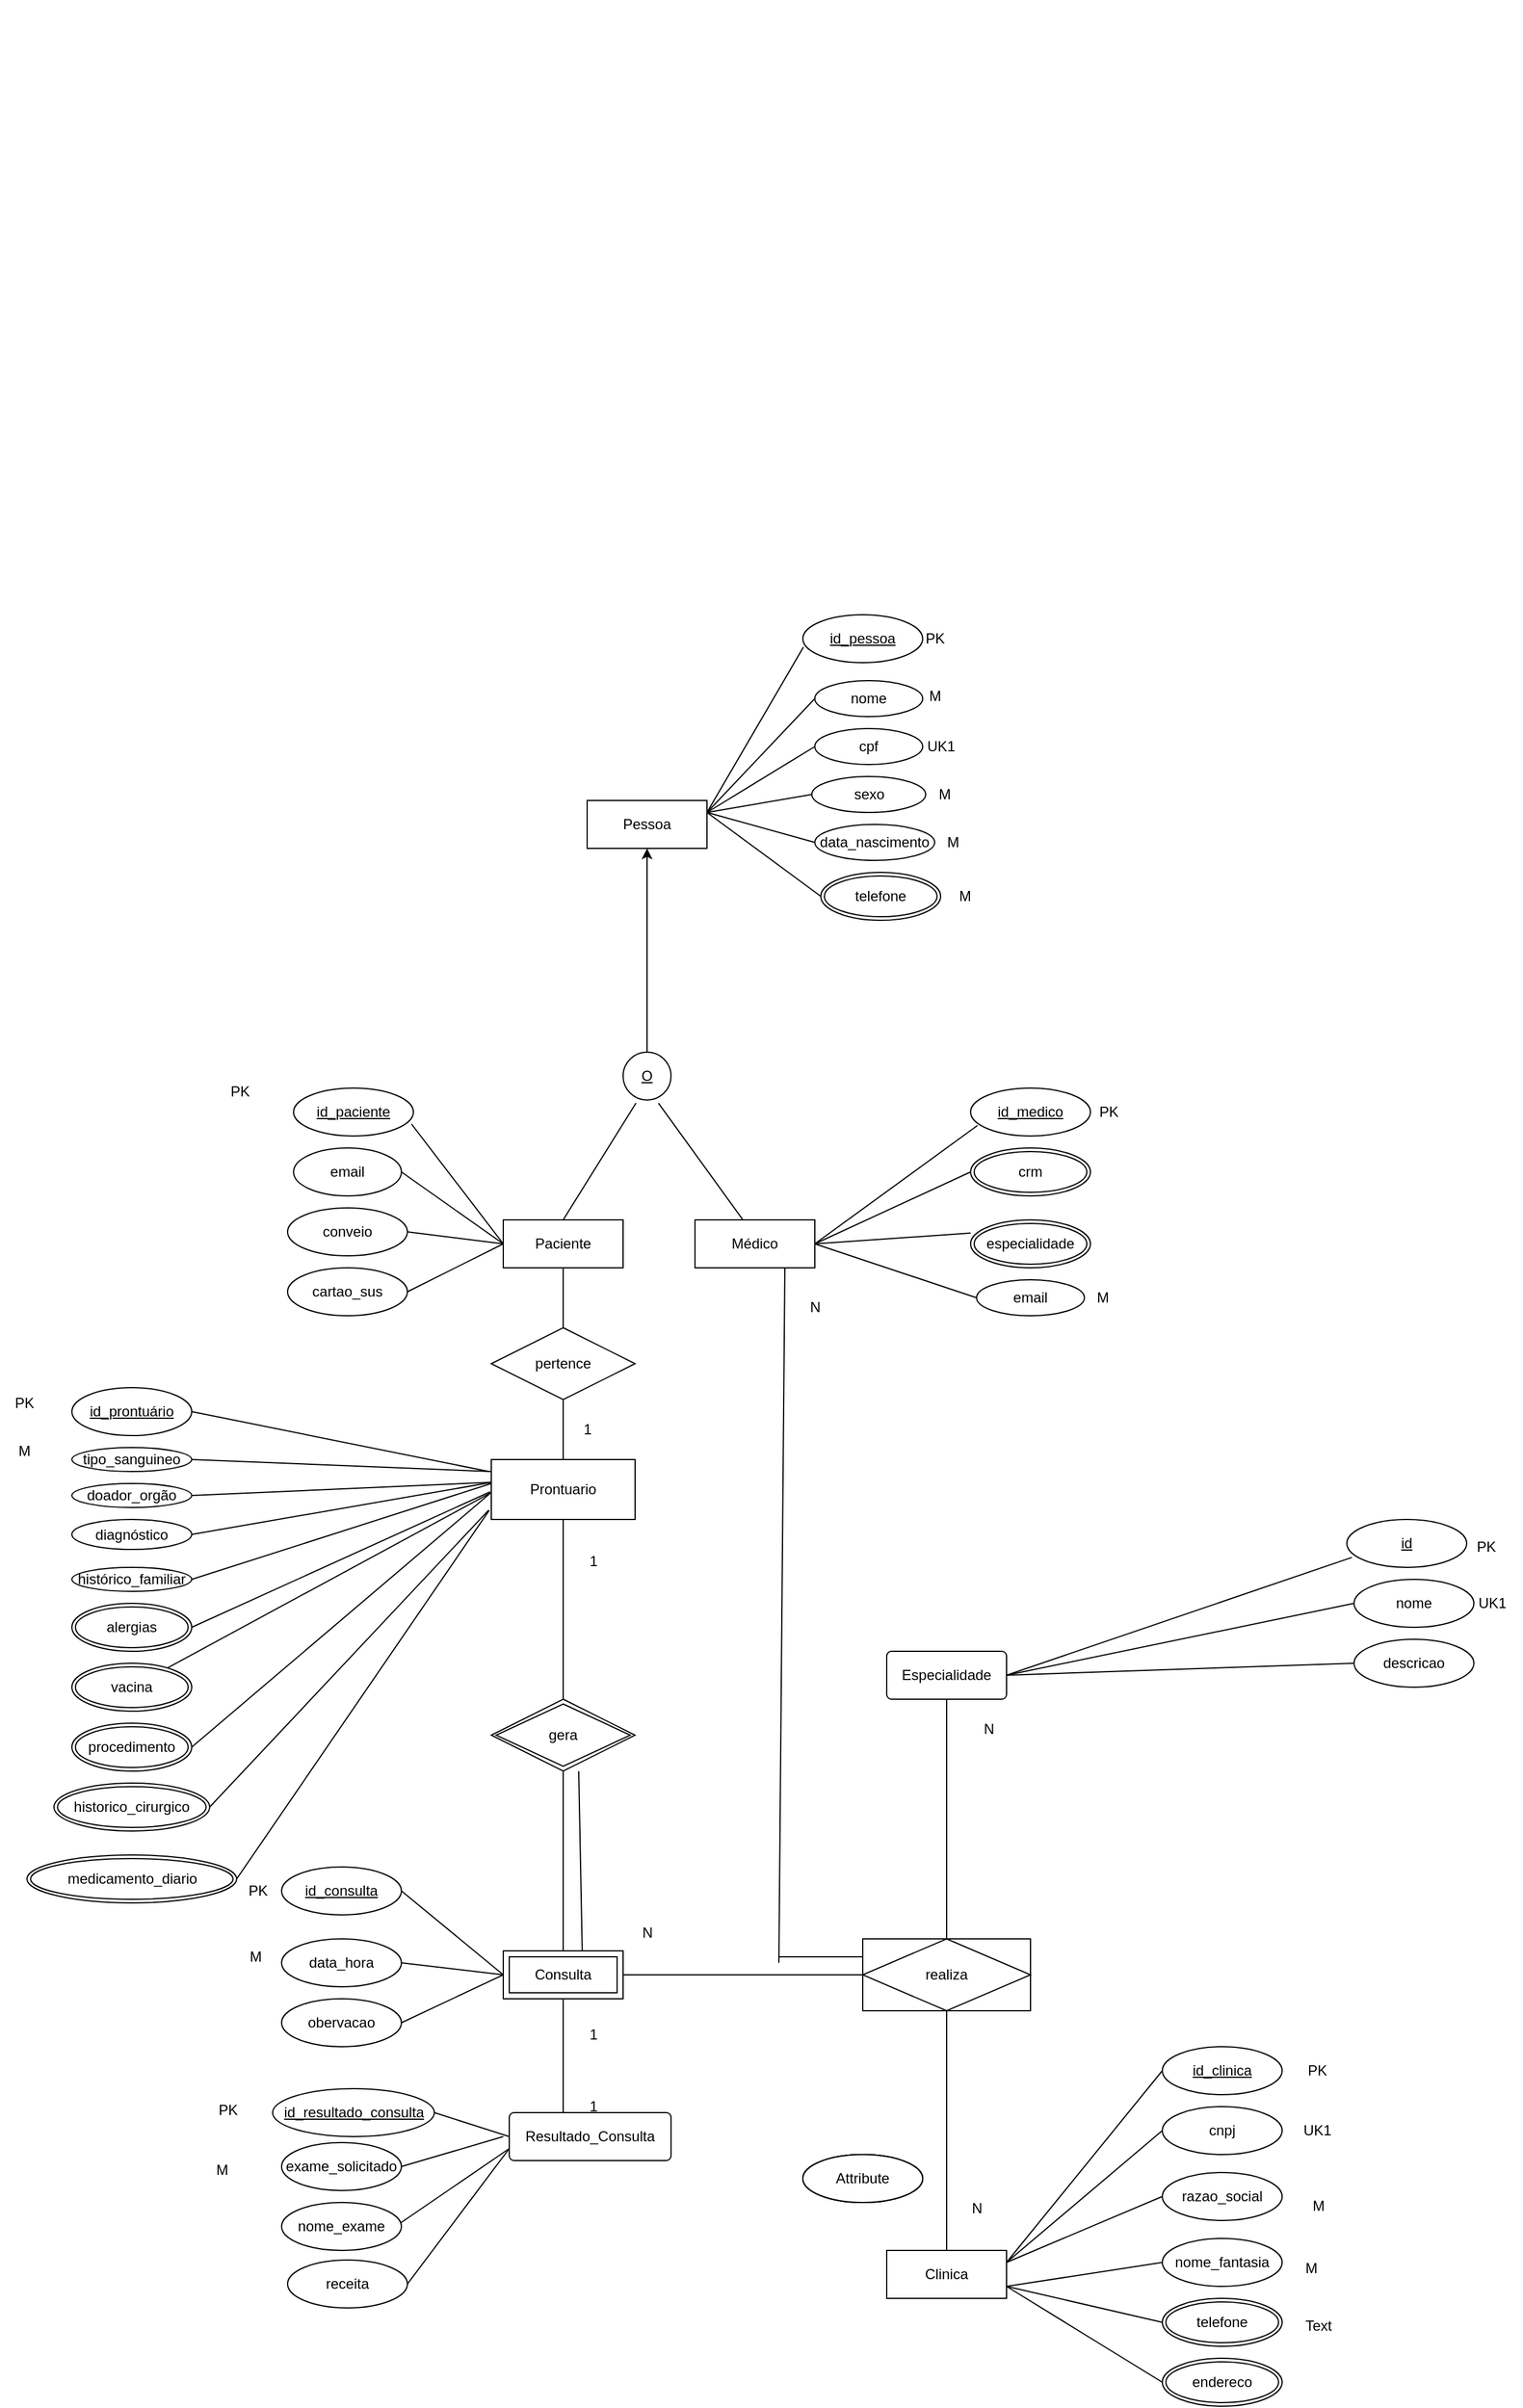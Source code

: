 <mxfile version="26.2.1">
  <diagram name="Página-1" id="n7VDLbG2WB7xVwvfc6mn">
    <mxGraphModel dx="3053" dy="878" grid="1" gridSize="10" guides="1" tooltips="1" connect="1" arrows="1" fold="1" page="1" pageScale="1" pageWidth="827" pageHeight="1169" math="0" shadow="0">
      <root>
        <mxCell id="0" />
        <mxCell id="1" parent="0" />
        <mxCell id="Yr20GFOCdsNVylRbI4d0-20" value="" style="edgeStyle=orthogonalEdgeStyle;rounded=0;orthogonalLoop=1;jettySize=auto;html=1;entryX=0.5;entryY=1;entryDx=0;entryDy=0;exitX=0.5;exitY=0;exitDx=0;exitDy=0;" parent="1" source="weGP92YuISY8um6S8QCj-2" target="Yr20GFOCdsNVylRbI4d0-18" edge="1">
          <mxGeometry relative="1" as="geometry">
            <mxPoint x="-270" y="920" as="sourcePoint" />
            <mxPoint x="-270" y="930" as="targetPoint" />
          </mxGeometry>
        </mxCell>
        <mxCell id="Yr20GFOCdsNVylRbI4d0-18" value="Pessoa" style="whiteSpace=wrap;html=1;align=center;" parent="1" vertex="1">
          <mxGeometry x="-320" y="720" width="100" height="40" as="geometry" />
        </mxCell>
        <mxCell id="Jet1GX3lbu-gaLMJC6MU-52" style="edgeStyle=orthogonalEdgeStyle;rounded=0;orthogonalLoop=1;jettySize=auto;html=1;exitX=0.5;exitY=1;exitDx=0;exitDy=0;" parent="1" edge="1">
          <mxGeometry relative="1" as="geometry">
            <mxPoint x="-120" y="60" as="sourcePoint" />
            <mxPoint x="-120" y="60" as="targetPoint" />
          </mxGeometry>
        </mxCell>
        <mxCell id="Jet1GX3lbu-gaLMJC6MU-66" value="&lt;div&gt;diagnóstico&lt;/div&gt;" style="ellipse;whiteSpace=wrap;html=1;align=center;" parent="1" vertex="1">
          <mxGeometry x="-750" y="1320" width="100" height="25" as="geometry" />
        </mxCell>
        <mxCell id="Jet1GX3lbu-gaLMJC6MU-68" value="&lt;div&gt;histórico_familiar&lt;/div&gt;" style="ellipse;whiteSpace=wrap;html=1;align=center;" parent="1" vertex="1">
          <mxGeometry x="-750" y="1360" width="100" height="20" as="geometry" />
        </mxCell>
        <mxCell id="Jet1GX3lbu-gaLMJC6MU-73" value="nome" style="ellipse;whiteSpace=wrap;html=1;align=center;" parent="1" vertex="1">
          <mxGeometry x="-130" y="620" width="90" height="30" as="geometry" />
        </mxCell>
        <mxCell id="Jet1GX3lbu-gaLMJC6MU-74" value="cpf" style="ellipse;whiteSpace=wrap;html=1;align=center;" parent="1" vertex="1">
          <mxGeometry x="-130" y="660" width="90" height="30" as="geometry" />
        </mxCell>
        <mxCell id="Jet1GX3lbu-gaLMJC6MU-77" value="&lt;div&gt;tipo_sanguineo&lt;/div&gt;" style="ellipse;whiteSpace=wrap;html=1;align=center;" parent="1" vertex="1">
          <mxGeometry x="-750" y="1260" width="100" height="20" as="geometry" />
        </mxCell>
        <mxCell id="Jet1GX3lbu-gaLMJC6MU-78" value="&lt;div&gt;doador_orgão&lt;/div&gt;" style="ellipse;whiteSpace=wrap;html=1;align=center;" parent="1" vertex="1">
          <mxGeometry x="-750" y="1290" width="100" height="20" as="geometry" />
        </mxCell>
        <mxCell id="weGP92YuISY8um6S8QCj-2" value="O" style="ellipse;whiteSpace=wrap;html=1;align=center;fontStyle=4;" vertex="1" parent="1">
          <mxGeometry x="-290" y="930" width="40" height="40" as="geometry" />
        </mxCell>
        <mxCell id="weGP92YuISY8um6S8QCj-3" value="data_nascimento" style="ellipse;whiteSpace=wrap;html=1;align=center;" vertex="1" parent="1">
          <mxGeometry x="-130" y="740" width="100" height="30" as="geometry" />
        </mxCell>
        <mxCell id="weGP92YuISY8um6S8QCj-5" value="sexo" style="ellipse;whiteSpace=wrap;html=1;align=center;" vertex="1" parent="1">
          <mxGeometry x="-132.5" y="700" width="95" height="30" as="geometry" />
        </mxCell>
        <mxCell id="weGP92YuISY8um6S8QCj-6" value="" style="endArrow=none;html=1;rounded=0;entryX=0.005;entryY=0.674;entryDx=0;entryDy=0;exitX=1;exitY=0.25;exitDx=0;exitDy=0;entryPerimeter=0;" edge="1" parent="1" source="Yr20GFOCdsNVylRbI4d0-18" target="weGP92YuISY8um6S8QCj-16">
          <mxGeometry relative="1" as="geometry">
            <mxPoint x="-240" y="690" as="sourcePoint" />
            <mxPoint x="-150" y="685" as="targetPoint" />
          </mxGeometry>
        </mxCell>
        <mxCell id="weGP92YuISY8um6S8QCj-7" value="" style="endArrow=none;html=1;rounded=0;exitX=1;exitY=0.25;exitDx=0;exitDy=0;entryX=0;entryY=0.5;entryDx=0;entryDy=0;" edge="1" parent="1" source="Yr20GFOCdsNVylRbI4d0-18" target="Jet1GX3lbu-gaLMJC6MU-73">
          <mxGeometry relative="1" as="geometry">
            <mxPoint x="50" y="780" as="sourcePoint" />
            <mxPoint x="210" y="780" as="targetPoint" />
          </mxGeometry>
        </mxCell>
        <mxCell id="weGP92YuISY8um6S8QCj-8" value="" style="endArrow=none;html=1;rounded=0;entryX=0;entryY=0.5;entryDx=0;entryDy=0;" edge="1" parent="1" target="Jet1GX3lbu-gaLMJC6MU-74">
          <mxGeometry relative="1" as="geometry">
            <mxPoint x="-220" y="730" as="sourcePoint" />
            <mxPoint x="210" y="780" as="targetPoint" />
          </mxGeometry>
        </mxCell>
        <mxCell id="weGP92YuISY8um6S8QCj-9" value="" style="endArrow=none;html=1;rounded=0;entryX=0;entryY=0.5;entryDx=0;entryDy=0;" edge="1" parent="1" target="weGP92YuISY8um6S8QCj-5">
          <mxGeometry relative="1" as="geometry">
            <mxPoint x="-220" y="730" as="sourcePoint" />
            <mxPoint x="-140" y="790" as="targetPoint" />
          </mxGeometry>
        </mxCell>
        <mxCell id="weGP92YuISY8um6S8QCj-10" value="" style="endArrow=none;html=1;rounded=0;exitX=1;exitY=0.25;exitDx=0;exitDy=0;entryX=0;entryY=0.5;entryDx=0;entryDy=0;" edge="1" parent="1" source="Yr20GFOCdsNVylRbI4d0-18" target="weGP92YuISY8um6S8QCj-3">
          <mxGeometry relative="1" as="geometry">
            <mxPoint x="50" y="780" as="sourcePoint" />
            <mxPoint x="210" y="780" as="targetPoint" />
          </mxGeometry>
        </mxCell>
        <mxCell id="weGP92YuISY8um6S8QCj-12" value="" style="endArrow=none;html=1;rounded=0;entryX=0.269;entryY=1.063;entryDx=0;entryDy=0;entryPerimeter=0;" edge="1" parent="1" target="weGP92YuISY8um6S8QCj-2">
          <mxGeometry relative="1" as="geometry">
            <mxPoint x="-340" y="1070" as="sourcePoint" />
            <mxPoint x="310" y="900" as="targetPoint" />
          </mxGeometry>
        </mxCell>
        <mxCell id="weGP92YuISY8um6S8QCj-13" value="" style="endArrow=none;html=1;rounded=0;exitX=0.737;exitY=1.063;exitDx=0;exitDy=0;exitPerimeter=0;" edge="1" parent="1" source="weGP92YuISY8um6S8QCj-2">
          <mxGeometry relative="1" as="geometry">
            <mxPoint x="150" y="1010" as="sourcePoint" />
            <mxPoint x="-190" y="1070" as="targetPoint" />
          </mxGeometry>
        </mxCell>
        <mxCell id="weGP92YuISY8um6S8QCj-14" value="Paciente" style="whiteSpace=wrap;html=1;align=center;" vertex="1" parent="1">
          <mxGeometry x="-390" y="1070" width="100" height="40" as="geometry" />
        </mxCell>
        <mxCell id="weGP92YuISY8um6S8QCj-15" value="Médico" style="whiteSpace=wrap;html=1;align=center;" vertex="1" parent="1">
          <mxGeometry x="-230" y="1070" width="100" height="40" as="geometry" />
        </mxCell>
        <mxCell id="weGP92YuISY8um6S8QCj-16" value="id_pessoa" style="ellipse;whiteSpace=wrap;html=1;align=center;fontStyle=4;" vertex="1" parent="1">
          <mxGeometry x="-140" y="565" width="100" height="40" as="geometry" />
        </mxCell>
        <mxCell id="weGP92YuISY8um6S8QCj-17" value="id_paciente" style="ellipse;whiteSpace=wrap;html=1;align=center;fontStyle=4;" vertex="1" parent="1">
          <mxGeometry x="-565" y="960" width="100" height="40" as="geometry" />
        </mxCell>
        <mxCell id="weGP92YuISY8um6S8QCj-20" value="" style="endArrow=none;html=1;rounded=0;exitX=0.984;exitY=0.75;exitDx=0;exitDy=0;exitPerimeter=0;" edge="1" parent="1" source="weGP92YuISY8um6S8QCj-17">
          <mxGeometry relative="1" as="geometry">
            <mxPoint x="-70" y="1310" as="sourcePoint" />
            <mxPoint x="-390" y="1090" as="targetPoint" />
          </mxGeometry>
        </mxCell>
        <mxCell id="weGP92YuISY8um6S8QCj-21" value="" style="endArrow=none;html=1;rounded=0;entryX=0;entryY=0.5;entryDx=0;entryDy=0;exitX=1;exitY=0.5;exitDx=0;exitDy=0;" edge="1" parent="1" source="weGP92YuISY8um6S8QCj-106" target="weGP92YuISY8um6S8QCj-14">
          <mxGeometry relative="1" as="geometry">
            <mxPoint x="-530" y="1030" as="sourcePoint" />
            <mxPoint x="90" y="1310" as="targetPoint" />
          </mxGeometry>
        </mxCell>
        <mxCell id="weGP92YuISY8um6S8QCj-22" value="id_medico" style="ellipse;whiteSpace=wrap;html=1;align=center;fontStyle=4;" vertex="1" parent="1">
          <mxGeometry y="960" width="100" height="40" as="geometry" />
        </mxCell>
        <mxCell id="weGP92YuISY8um6S8QCj-24" value="email" style="ellipse;whiteSpace=wrap;html=1;align=center;" vertex="1" parent="1">
          <mxGeometry x="5" y="1120" width="90" height="30" as="geometry" />
        </mxCell>
        <mxCell id="weGP92YuISY8um6S8QCj-27" value="" style="endArrow=none;html=1;rounded=0;entryX=1;entryY=0.5;entryDx=0;entryDy=0;exitX=0.057;exitY=0.781;exitDx=0;exitDy=0;exitPerimeter=0;" edge="1" parent="1" source="weGP92YuISY8um6S8QCj-22" target="weGP92YuISY8um6S8QCj-15">
          <mxGeometry relative="1" as="geometry">
            <mxPoint x="-70" y="1180" as="sourcePoint" />
            <mxPoint x="90" y="1180" as="targetPoint" />
          </mxGeometry>
        </mxCell>
        <mxCell id="weGP92YuISY8um6S8QCj-28" value="" style="endArrow=none;html=1;rounded=0;exitX=1;exitY=0.5;exitDx=0;exitDy=0;entryX=0;entryY=0.5;entryDx=0;entryDy=0;" edge="1" parent="1" source="weGP92YuISY8um6S8QCj-15" target="weGP92YuISY8um6S8QCj-124">
          <mxGeometry relative="1" as="geometry">
            <mxPoint x="-70" y="1180" as="sourcePoint" />
            <mxPoint x="-80" y="1095" as="targetPoint" />
          </mxGeometry>
        </mxCell>
        <mxCell id="weGP92YuISY8um6S8QCj-29" value="" style="endArrow=none;html=1;rounded=0;exitX=1;exitY=0.5;exitDx=0;exitDy=0;entryX=0;entryY=0.5;entryDx=0;entryDy=0;" edge="1" parent="1" source="weGP92YuISY8um6S8QCj-15" target="weGP92YuISY8um6S8QCj-24">
          <mxGeometry relative="1" as="geometry">
            <mxPoint x="-70" y="1180" as="sourcePoint" />
            <mxPoint x="90" y="1180" as="targetPoint" />
          </mxGeometry>
        </mxCell>
        <mxCell id="weGP92YuISY8um6S8QCj-35" value="id_prontuário" style="ellipse;whiteSpace=wrap;html=1;align=center;fontStyle=4;" vertex="1" parent="1">
          <mxGeometry x="-750" y="1210" width="100" height="40" as="geometry" />
        </mxCell>
        <mxCell id="weGP92YuISY8um6S8QCj-40" value="alergias" style="ellipse;shape=doubleEllipse;margin=3;whiteSpace=wrap;html=1;align=center;" vertex="1" parent="1">
          <mxGeometry x="-750" y="1390" width="100" height="40" as="geometry" />
        </mxCell>
        <mxCell id="weGP92YuISY8um6S8QCj-41" value="medicamento_diario" style="ellipse;shape=doubleEllipse;margin=3;whiteSpace=wrap;html=1;align=center;" vertex="1" parent="1">
          <mxGeometry x="-787.5" y="1600" width="175" height="40" as="geometry" />
        </mxCell>
        <mxCell id="weGP92YuISY8um6S8QCj-42" value="vacina" style="ellipse;shape=doubleEllipse;margin=3;whiteSpace=wrap;html=1;align=center;" vertex="1" parent="1">
          <mxGeometry x="-750" y="1440" width="100" height="40" as="geometry" />
        </mxCell>
        <mxCell id="weGP92YuISY8um6S8QCj-43" value="historico_cirurgico" style="ellipse;shape=doubleEllipse;margin=3;whiteSpace=wrap;html=1;align=center;" vertex="1" parent="1">
          <mxGeometry x="-765" y="1540" width="130" height="40" as="geometry" />
        </mxCell>
        <mxCell id="weGP92YuISY8um6S8QCj-44" value="procedimento" style="ellipse;shape=doubleEllipse;margin=3;whiteSpace=wrap;html=1;align=center;" vertex="1" parent="1">
          <mxGeometry x="-750" y="1490" width="100" height="40" as="geometry" />
        </mxCell>
        <mxCell id="weGP92YuISY8um6S8QCj-49" value="" style="endArrow=none;html=1;rounded=0;exitX=1;exitY=0.5;exitDx=0;exitDy=0;" edge="1" parent="1" source="weGP92YuISY8um6S8QCj-35">
          <mxGeometry relative="1" as="geometry">
            <mxPoint x="-570" y="1500" as="sourcePoint" />
            <mxPoint x="-402" y="1280" as="targetPoint" />
          </mxGeometry>
        </mxCell>
        <mxCell id="weGP92YuISY8um6S8QCj-51" value="" style="endArrow=none;html=1;rounded=0;exitX=1;exitY=0.5;exitDx=0;exitDy=0;entryX=-0.014;entryY=0.846;entryDx=0;entryDy=0;entryPerimeter=0;" edge="1" parent="1" source="weGP92YuISY8um6S8QCj-41" target="weGP92YuISY8um6S8QCj-62">
          <mxGeometry relative="1" as="geometry">
            <mxPoint x="-120" y="1330" as="sourcePoint" />
            <mxPoint x="-470" y="1317.5" as="targetPoint" />
          </mxGeometry>
        </mxCell>
        <mxCell id="weGP92YuISY8um6S8QCj-52" value="" style="endArrow=none;html=1;rounded=0;exitX=1;exitY=0.5;exitDx=0;exitDy=0;entryX=-0.019;entryY=0.846;entryDx=0;entryDy=0;entryPerimeter=0;" edge="1" parent="1" source="weGP92YuISY8um6S8QCj-43" target="weGP92YuISY8um6S8QCj-62">
          <mxGeometry relative="1" as="geometry">
            <mxPoint x="-120" y="1330" as="sourcePoint" />
            <mxPoint x="-470" y="1340" as="targetPoint" />
          </mxGeometry>
        </mxCell>
        <mxCell id="weGP92YuISY8um6S8QCj-53" value="" style="endArrow=none;html=1;rounded=0;exitX=1;exitY=0.5;exitDx=0;exitDy=0;entryX=-0.002;entryY=0.553;entryDx=0;entryDy=0;entryPerimeter=0;" edge="1" parent="1" source="weGP92YuISY8um6S8QCj-44" target="weGP92YuISY8um6S8QCj-62">
          <mxGeometry relative="1" as="geometry">
            <mxPoint x="-120" y="1330" as="sourcePoint" />
            <mxPoint x="-467" y="1325" as="targetPoint" />
          </mxGeometry>
        </mxCell>
        <mxCell id="weGP92YuISY8um6S8QCj-54" value="" style="endArrow=none;html=1;rounded=0;entryX=-0.002;entryY=0.553;entryDx=0;entryDy=0;entryPerimeter=0;" edge="1" parent="1" source="weGP92YuISY8um6S8QCj-42" target="weGP92YuISY8um6S8QCj-62">
          <mxGeometry relative="1" as="geometry">
            <mxPoint x="-120" y="1330" as="sourcePoint" />
            <mxPoint x="-390" y="1280" as="targetPoint" />
          </mxGeometry>
        </mxCell>
        <mxCell id="weGP92YuISY8um6S8QCj-55" value="" style="endArrow=none;html=1;rounded=0;exitX=1;exitY=0.5;exitDx=0;exitDy=0;" edge="1" parent="1" source="weGP92YuISY8um6S8QCj-40">
          <mxGeometry relative="1" as="geometry">
            <mxPoint x="-120" y="1330" as="sourcePoint" />
            <mxPoint x="-401" y="1297" as="targetPoint" />
          </mxGeometry>
        </mxCell>
        <mxCell id="weGP92YuISY8um6S8QCj-56" value="" style="endArrow=none;html=1;rounded=0;exitX=1;exitY=0.5;exitDx=0;exitDy=0;entryX=0;entryY=0.4;entryDx=0;entryDy=0;entryPerimeter=0;" edge="1" parent="1" source="Jet1GX3lbu-gaLMJC6MU-68" target="weGP92YuISY8um6S8QCj-62">
          <mxGeometry relative="1" as="geometry">
            <mxPoint x="-120" y="1330" as="sourcePoint" />
            <mxPoint x="-467.48" y="1299.0" as="targetPoint" />
          </mxGeometry>
        </mxCell>
        <mxCell id="weGP92YuISY8um6S8QCj-57" value="" style="endArrow=none;html=1;rounded=0;exitX=1;exitY=0.5;exitDx=0;exitDy=0;entryX=-0.007;entryY=0.386;entryDx=0;entryDy=0;entryPerimeter=0;" edge="1" parent="1" source="Jet1GX3lbu-gaLMJC6MU-66" target="weGP92YuISY8um6S8QCj-62">
          <mxGeometry relative="1" as="geometry">
            <mxPoint x="-120" y="1330" as="sourcePoint" />
            <mxPoint x="-467.48" y="1299.85" as="targetPoint" />
          </mxGeometry>
        </mxCell>
        <mxCell id="weGP92YuISY8um6S8QCj-58" value="" style="endArrow=none;html=1;rounded=0;exitX=1;exitY=0.5;exitDx=0;exitDy=0;entryX=-0.002;entryY=0.38;entryDx=0;entryDy=0;entryPerimeter=0;" edge="1" parent="1" source="Jet1GX3lbu-gaLMJC6MU-78" target="weGP92YuISY8um6S8QCj-62">
          <mxGeometry relative="1" as="geometry">
            <mxPoint x="-120" y="1330" as="sourcePoint" />
            <mxPoint x="-470" y="1310" as="targetPoint" />
          </mxGeometry>
        </mxCell>
        <mxCell id="weGP92YuISY8um6S8QCj-59" value="" style="endArrow=none;html=1;rounded=0;exitX=1;exitY=0.5;exitDx=0;exitDy=0;entryX=0;entryY=0.2;entryDx=0;entryDy=0;entryPerimeter=0;" edge="1" parent="1" source="Jet1GX3lbu-gaLMJC6MU-77" target="weGP92YuISY8um6S8QCj-62">
          <mxGeometry relative="1" as="geometry">
            <mxPoint x="-120" y="1330" as="sourcePoint" />
            <mxPoint x="-390" y="1290" as="targetPoint" />
          </mxGeometry>
        </mxCell>
        <mxCell id="weGP92YuISY8um6S8QCj-60" value="" style="endArrow=none;html=1;rounded=0;entryX=0.5;entryY=1;entryDx=0;entryDy=0;" edge="1" parent="1" target="weGP92YuISY8um6S8QCj-14">
          <mxGeometry relative="1" as="geometry">
            <mxPoint x="-340" y="1270" as="sourcePoint" />
            <mxPoint x="40" y="1490" as="targetPoint" />
          </mxGeometry>
        </mxCell>
        <mxCell id="weGP92YuISY8um6S8QCj-62" value="Prontuario" style="whiteSpace=wrap;html=1;align=center;" vertex="1" parent="1">
          <mxGeometry x="-400" y="1270" width="120" height="50" as="geometry" />
        </mxCell>
        <mxCell id="weGP92YuISY8um6S8QCj-63" value="" style="endArrow=none;html=1;rounded=0;entryX=0.5;entryY=1;entryDx=0;entryDy=0;exitX=0.5;exitY=0;exitDx=0;exitDy=0;" edge="1" parent="1" source="weGP92YuISY8um6S8QCj-64" target="weGP92YuISY8um6S8QCj-62">
          <mxGeometry relative="1" as="geometry">
            <mxPoint x="-340" y="1450" as="sourcePoint" />
            <mxPoint x="-160" y="1540" as="targetPoint" />
          </mxGeometry>
        </mxCell>
        <mxCell id="weGP92YuISY8um6S8QCj-64" value="gera" style="shape=rhombus;double=1;perimeter=rhombusPerimeter;whiteSpace=wrap;html=1;align=center;" vertex="1" parent="1">
          <mxGeometry x="-400" y="1470" width="120" height="60" as="geometry" />
        </mxCell>
        <mxCell id="weGP92YuISY8um6S8QCj-65" value="Consulta" style="shape=ext;margin=3;double=1;whiteSpace=wrap;html=1;align=center;" vertex="1" parent="1">
          <mxGeometry x="-390" y="1680" width="100" height="40" as="geometry" />
        </mxCell>
        <mxCell id="weGP92YuISY8um6S8QCj-67" value="" style="endArrow=none;html=1;rounded=0;entryX=0.5;entryY=0;entryDx=0;entryDy=0;exitX=0.5;exitY=1;exitDx=0;exitDy=0;exitPerimeter=0;" edge="1" parent="1" source="weGP92YuISY8um6S8QCj-64" target="weGP92YuISY8um6S8QCj-65">
          <mxGeometry relative="1" as="geometry">
            <mxPoint x="-340" y="1540" as="sourcePoint" />
            <mxPoint x="-220" y="1390" as="targetPoint" />
          </mxGeometry>
        </mxCell>
        <mxCell id="weGP92YuISY8um6S8QCj-70" value="" style="endArrow=none;html=1;rounded=0;exitX=1;exitY=0.5;exitDx=0;exitDy=0;" edge="1" parent="1" source="weGP92YuISY8um6S8QCj-65" target="weGP92YuISY8um6S8QCj-71">
          <mxGeometry relative="1" as="geometry">
            <mxPoint x="-380" y="1570" as="sourcePoint" />
            <mxPoint x="-150" y="1700" as="targetPoint" />
          </mxGeometry>
        </mxCell>
        <mxCell id="weGP92YuISY8um6S8QCj-74" value="" style="endArrow=none;html=1;rounded=0;entryX=0.5;entryY=1;entryDx=0;entryDy=0;exitX=0.5;exitY=0;exitDx=0;exitDy=0;" edge="1" parent="1" source="weGP92YuISY8um6S8QCj-73" target="weGP92YuISY8um6S8QCj-71">
          <mxGeometry relative="1" as="geometry">
            <mxPoint x="-90" y="1800" as="sourcePoint" />
            <mxPoint x="-220" y="1750" as="targetPoint" />
          </mxGeometry>
        </mxCell>
        <mxCell id="weGP92YuISY8um6S8QCj-76" value="Especialidade" style="rounded=1;arcSize=10;whiteSpace=wrap;html=1;align=center;" vertex="1" parent="1">
          <mxGeometry x="-70" y="1430" width="100" height="40" as="geometry" />
        </mxCell>
        <mxCell id="weGP92YuISY8um6S8QCj-77" value="" style="endArrow=none;html=1;rounded=0;exitX=0.5;exitY=1;exitDx=0;exitDy=0;entryX=0.5;entryY=0;entryDx=0;entryDy=0;" edge="1" parent="1" source="weGP92YuISY8um6S8QCj-76" target="weGP92YuISY8um6S8QCj-71">
          <mxGeometry relative="1" as="geometry">
            <mxPoint x="-380" y="1390" as="sourcePoint" />
            <mxPoint x="-80" y="1660" as="targetPoint" />
          </mxGeometry>
        </mxCell>
        <mxCell id="weGP92YuISY8um6S8QCj-79" value="id_clinica" style="ellipse;whiteSpace=wrap;html=1;align=center;fontStyle=4;" vertex="1" parent="1">
          <mxGeometry x="160" y="1760" width="100" height="40" as="geometry" />
        </mxCell>
        <mxCell id="weGP92YuISY8um6S8QCj-80" value="cnpj" style="ellipse;whiteSpace=wrap;html=1;align=center;" vertex="1" parent="1">
          <mxGeometry x="160" y="1810" width="100" height="40" as="geometry" />
        </mxCell>
        <mxCell id="weGP92YuISY8um6S8QCj-81" value="razao_social" style="ellipse;whiteSpace=wrap;html=1;align=center;" vertex="1" parent="1">
          <mxGeometry x="160" y="1865" width="100" height="40" as="geometry" />
        </mxCell>
        <mxCell id="weGP92YuISY8um6S8QCj-82" value="nome_fantasia" style="ellipse;whiteSpace=wrap;html=1;align=center;" vertex="1" parent="1">
          <mxGeometry x="160" y="1920" width="100" height="40" as="geometry" />
        </mxCell>
        <mxCell id="weGP92YuISY8um6S8QCj-84" value="" style="endArrow=none;html=1;rounded=0;entryX=0;entryY=0.5;entryDx=0;entryDy=0;exitX=1;exitY=0.25;exitDx=0;exitDy=0;" edge="1" parent="1" source="weGP92YuISY8um6S8QCj-73" target="weGP92YuISY8um6S8QCj-79">
          <mxGeometry relative="1" as="geometry">
            <mxPoint x="-380" y="1930" as="sourcePoint" />
            <mxPoint x="-220" y="1930" as="targetPoint" />
          </mxGeometry>
        </mxCell>
        <mxCell id="weGP92YuISY8um6S8QCj-85" value="" style="endArrow=none;html=1;rounded=0;entryX=0;entryY=0.5;entryDx=0;entryDy=0;exitX=1;exitY=0.75;exitDx=0;exitDy=0;exitPerimeter=0;" edge="1" parent="1" source="weGP92YuISY8um6S8QCj-73" target="weGP92YuISY8um6S8QCj-91">
          <mxGeometry relative="1" as="geometry">
            <mxPoint x="-26" y="1940" as="sourcePoint" />
            <mxPoint x="60" y="2090" as="targetPoint" />
          </mxGeometry>
        </mxCell>
        <mxCell id="weGP92YuISY8um6S8QCj-86" value="" style="endArrow=none;html=1;rounded=0;entryX=0;entryY=0.5;entryDx=0;entryDy=0;exitX=1;exitY=0.75;exitDx=0;exitDy=0;" edge="1" parent="1" source="weGP92YuISY8um6S8QCj-73" target="weGP92YuISY8um6S8QCj-82">
          <mxGeometry relative="1" as="geometry">
            <mxPoint x="-24" y="1930" as="sourcePoint" />
            <mxPoint x="-220" y="1930" as="targetPoint" />
          </mxGeometry>
        </mxCell>
        <mxCell id="weGP92YuISY8um6S8QCj-87" value="" style="endArrow=none;html=1;rounded=0;entryX=0;entryY=0.5;entryDx=0;entryDy=0;exitX=1;exitY=0.25;exitDx=0;exitDy=0;" edge="1" parent="1" source="weGP92YuISY8um6S8QCj-73" target="weGP92YuISY8um6S8QCj-81">
          <mxGeometry relative="1" as="geometry">
            <mxPoint x="-24" y="1920" as="sourcePoint" />
            <mxPoint x="-220" y="1930" as="targetPoint" />
          </mxGeometry>
        </mxCell>
        <mxCell id="weGP92YuISY8um6S8QCj-88" value="" style="endArrow=none;html=1;rounded=0;entryX=0;entryY=0.5;entryDx=0;entryDy=0;exitX=1;exitY=0.25;exitDx=0;exitDy=0;" edge="1" parent="1" source="weGP92YuISY8um6S8QCj-73" target="weGP92YuISY8um6S8QCj-80">
          <mxGeometry relative="1" as="geometry">
            <mxPoint x="-30" y="1920" as="sourcePoint" />
            <mxPoint x="-220" y="1930" as="targetPoint" />
          </mxGeometry>
        </mxCell>
        <mxCell id="weGP92YuISY8um6S8QCj-90" value="telefone" style="ellipse;shape=doubleEllipse;margin=3;whiteSpace=wrap;html=1;align=center;" vertex="1" parent="1">
          <mxGeometry x="160" y="1970" width="100" height="40" as="geometry" />
        </mxCell>
        <mxCell id="weGP92YuISY8um6S8QCj-91" value="endereco" style="ellipse;shape=doubleEllipse;margin=3;whiteSpace=wrap;html=1;align=center;" vertex="1" parent="1">
          <mxGeometry x="160" y="2020" width="100" height="40" as="geometry" />
        </mxCell>
        <mxCell id="weGP92YuISY8um6S8QCj-92" value="" style="endArrow=none;html=1;rounded=0;entryX=0;entryY=0.5;entryDx=0;entryDy=0;exitX=1;exitY=0.75;exitDx=0;exitDy=0;" edge="1" parent="1" source="weGP92YuISY8um6S8QCj-73" target="weGP92YuISY8um6S8QCj-90">
          <mxGeometry relative="1" as="geometry">
            <mxPoint x="40" y="1960" as="sourcePoint" />
            <mxPoint x="140" y="2060" as="targetPoint" />
          </mxGeometry>
        </mxCell>
        <mxCell id="weGP92YuISY8um6S8QCj-93" value="conveio" style="ellipse;whiteSpace=wrap;html=1;align=center;" vertex="1" parent="1">
          <mxGeometry x="-570" y="1060" width="100" height="40" as="geometry" />
        </mxCell>
        <mxCell id="weGP92YuISY8um6S8QCj-94" value="cartao_sus" style="ellipse;whiteSpace=wrap;html=1;align=center;" vertex="1" parent="1">
          <mxGeometry x="-570" y="1110" width="100" height="40" as="geometry" />
        </mxCell>
        <mxCell id="weGP92YuISY8um6S8QCj-95" value="id_consulta" style="ellipse;whiteSpace=wrap;html=1;align=center;fontStyle=4;" vertex="1" parent="1">
          <mxGeometry x="-575" y="1610" width="100" height="40" as="geometry" />
        </mxCell>
        <mxCell id="weGP92YuISY8um6S8QCj-97" value="obervacao" style="ellipse;whiteSpace=wrap;html=1;align=center;" vertex="1" parent="1">
          <mxGeometry x="-575" y="1720" width="100" height="40" as="geometry" />
        </mxCell>
        <mxCell id="weGP92YuISY8um6S8QCj-98" value="id" style="ellipse;whiteSpace=wrap;html=1;align=center;fontStyle=4;" vertex="1" parent="1">
          <mxGeometry x="314" y="1320" width="100" height="40" as="geometry" />
        </mxCell>
        <mxCell id="weGP92YuISY8um6S8QCj-99" value="nome" style="ellipse;whiteSpace=wrap;html=1;align=center;" vertex="1" parent="1">
          <mxGeometry x="320" y="1370" width="100" height="40" as="geometry" />
        </mxCell>
        <mxCell id="weGP92YuISY8um6S8QCj-100" value="descricao" style="ellipse;whiteSpace=wrap;html=1;align=center;" vertex="1" parent="1">
          <mxGeometry x="320" y="1420" width="100" height="40" as="geometry" />
        </mxCell>
        <mxCell id="weGP92YuISY8um6S8QCj-101" value="" style="endArrow=none;html=1;rounded=0;entryX=0.042;entryY=0.792;entryDx=0;entryDy=0;entryPerimeter=0;exitX=1;exitY=0.5;exitDx=0;exitDy=0;" edge="1" parent="1" source="weGP92YuISY8um6S8QCj-76" target="weGP92YuISY8um6S8QCj-98">
          <mxGeometry relative="1" as="geometry">
            <mxPoint x="-30" y="1510" as="sourcePoint" />
            <mxPoint x="-230" y="1590" as="targetPoint" />
          </mxGeometry>
        </mxCell>
        <mxCell id="weGP92YuISY8um6S8QCj-102" value="" style="endArrow=none;html=1;rounded=0;entryX=0;entryY=0.5;entryDx=0;entryDy=0;exitX=1;exitY=0.5;exitDx=0;exitDy=0;" edge="1" parent="1" source="weGP92YuISY8um6S8QCj-76" target="weGP92YuISY8um6S8QCj-99">
          <mxGeometry relative="1" as="geometry">
            <mxPoint x="-20" y="1500" as="sourcePoint" />
            <mxPoint x="-230" y="1590" as="targetPoint" />
          </mxGeometry>
        </mxCell>
        <mxCell id="weGP92YuISY8um6S8QCj-104" value="" style="endArrow=none;html=1;rounded=0;exitX=1;exitY=0.25;exitDx=0;exitDy=0;entryX=0;entryY=0.5;entryDx=0;entryDy=0;" edge="1" parent="1" source="Yr20GFOCdsNVylRbI4d0-18" target="weGP92YuISY8um6S8QCj-105">
          <mxGeometry relative="1" as="geometry">
            <mxPoint x="-390" y="750" as="sourcePoint" />
            <mxPoint x="-140" y="780" as="targetPoint" />
          </mxGeometry>
        </mxCell>
        <mxCell id="weGP92YuISY8um6S8QCj-105" value="telefone" style="ellipse;shape=doubleEllipse;margin=3;whiteSpace=wrap;html=1;align=center;" vertex="1" parent="1">
          <mxGeometry x="-125" y="780" width="100" height="40" as="geometry" />
        </mxCell>
        <mxCell id="weGP92YuISY8um6S8QCj-106" value="email" style="ellipse;whiteSpace=wrap;html=1;align=center;" vertex="1" parent="1">
          <mxGeometry x="-565" y="1010" width="90" height="40" as="geometry" />
        </mxCell>
        <mxCell id="weGP92YuISY8um6S8QCj-107" value="" style="endArrow=none;html=1;rounded=0;entryX=0;entryY=0.5;entryDx=0;entryDy=0;exitX=1;exitY=0.5;exitDx=0;exitDy=0;" edge="1" parent="1" source="weGP92YuISY8um6S8QCj-93" target="weGP92YuISY8um6S8QCj-14">
          <mxGeometry relative="1" as="geometry">
            <mxPoint x="-460" y="1100" as="sourcePoint" />
            <mxPoint x="-230" y="960" as="targetPoint" />
          </mxGeometry>
        </mxCell>
        <mxCell id="weGP92YuISY8um6S8QCj-108" value="" style="endArrow=none;html=1;rounded=0;exitX=1;exitY=0.5;exitDx=0;exitDy=0;entryX=0;entryY=0.5;entryDx=0;entryDy=0;" edge="1" parent="1" source="weGP92YuISY8um6S8QCj-94" target="weGP92YuISY8um6S8QCj-14">
          <mxGeometry relative="1" as="geometry">
            <mxPoint x="-390" y="960" as="sourcePoint" />
            <mxPoint x="-230" y="960" as="targetPoint" />
          </mxGeometry>
        </mxCell>
        <mxCell id="weGP92YuISY8um6S8QCj-110" value="1" style="text;html=1;align=center;verticalAlign=middle;resizable=0;points=[];autosize=1;strokeColor=none;fillColor=none;" vertex="1" parent="1">
          <mxGeometry x="-335" y="1230" width="30" height="30" as="geometry" />
        </mxCell>
        <mxCell id="weGP92YuISY8um6S8QCj-112" value="pertence" style="shape=rhombus;perimeter=rhombusPerimeter;whiteSpace=wrap;html=1;align=center;" vertex="1" parent="1">
          <mxGeometry x="-400" y="1160" width="120" height="60" as="geometry" />
        </mxCell>
        <mxCell id="weGP92YuISY8um6S8QCj-113" value="1" style="text;html=1;align=center;verticalAlign=middle;resizable=0;points=[];autosize=1;strokeColor=none;fillColor=none;" vertex="1" parent="1">
          <mxGeometry x="-330" y="1340" width="30" height="30" as="geometry" />
        </mxCell>
        <mxCell id="weGP92YuISY8um6S8QCj-114" value="N" style="text;html=1;align=center;verticalAlign=middle;resizable=0;points=[];autosize=1;strokeColor=none;fillColor=none;" vertex="1" parent="1">
          <mxGeometry x="-285" y="1650" width="30" height="30" as="geometry" />
        </mxCell>
        <mxCell id="weGP92YuISY8um6S8QCj-115" value="data_hora" style="ellipse;whiteSpace=wrap;html=1;align=center;" vertex="1" parent="1">
          <mxGeometry x="-575" y="1670" width="100" height="40" as="geometry" />
        </mxCell>
        <mxCell id="weGP92YuISY8um6S8QCj-116" value="" style="endArrow=none;html=1;rounded=0;exitX=1;exitY=0.5;exitDx=0;exitDy=0;" edge="1" parent="1" source="weGP92YuISY8um6S8QCj-95">
          <mxGeometry relative="1" as="geometry">
            <mxPoint x="-390" y="1510" as="sourcePoint" />
            <mxPoint x="-390" y="1700" as="targetPoint" />
          </mxGeometry>
        </mxCell>
        <mxCell id="weGP92YuISY8um6S8QCj-117" value="" style="endArrow=none;html=1;rounded=0;exitX=1;exitY=0.5;exitDx=0;exitDy=0;entryX=0;entryY=0.5;entryDx=0;entryDy=0;" edge="1" parent="1" source="weGP92YuISY8um6S8QCj-115" target="weGP92YuISY8um6S8QCj-65">
          <mxGeometry relative="1" as="geometry">
            <mxPoint x="-390" y="1510" as="sourcePoint" />
            <mxPoint x="-230" y="1510" as="targetPoint" />
          </mxGeometry>
        </mxCell>
        <mxCell id="weGP92YuISY8um6S8QCj-118" value="" style="endArrow=none;html=1;rounded=0;exitX=1;exitY=0.5;exitDx=0;exitDy=0;" edge="1" parent="1" source="weGP92YuISY8um6S8QCj-97">
          <mxGeometry relative="1" as="geometry">
            <mxPoint x="-390" y="1820" as="sourcePoint" />
            <mxPoint x="-390" y="1700" as="targetPoint" />
          </mxGeometry>
        </mxCell>
        <mxCell id="weGP92YuISY8um6S8QCj-123" value="especialidade" style="ellipse;shape=doubleEllipse;margin=3;whiteSpace=wrap;html=1;align=center;" vertex="1" parent="1">
          <mxGeometry y="1070" width="100" height="40" as="geometry" />
        </mxCell>
        <mxCell id="weGP92YuISY8um6S8QCj-124" value="crm" style="ellipse;shape=doubleEllipse;margin=3;whiteSpace=wrap;html=1;align=center;" vertex="1" parent="1">
          <mxGeometry y="1010" width="100" height="40" as="geometry" />
        </mxCell>
        <mxCell id="weGP92YuISY8um6S8QCj-125" value="" style="endArrow=none;html=1;rounded=0;entryX=0;entryY=0.275;entryDx=0;entryDy=0;entryPerimeter=0;" edge="1" parent="1" target="weGP92YuISY8um6S8QCj-123">
          <mxGeometry relative="1" as="geometry">
            <mxPoint x="-130" y="1090" as="sourcePoint" />
            <mxPoint x="-230" y="1290" as="targetPoint" />
          </mxGeometry>
        </mxCell>
        <mxCell id="weGP92YuISY8um6S8QCj-134" value="N" style="text;html=1;align=center;verticalAlign=middle;resizable=0;points=[];autosize=1;strokeColor=none;fillColor=none;" vertex="1" parent="1">
          <mxGeometry x="-10" y="1880" width="30" height="30" as="geometry" />
        </mxCell>
        <mxCell id="weGP92YuISY8um6S8QCj-135" value="" style="endArrow=none;html=1;rounded=0;entryX=0;entryY=0.5;entryDx=0;entryDy=0;exitX=1;exitY=0.5;exitDx=0;exitDy=0;" edge="1" parent="1" source="weGP92YuISY8um6S8QCj-76" target="weGP92YuISY8um6S8QCj-100">
          <mxGeometry relative="1" as="geometry">
            <mxPoint x="-120" y="1320" as="sourcePoint" />
            <mxPoint x="40" y="1320" as="targetPoint" />
          </mxGeometry>
        </mxCell>
        <mxCell id="weGP92YuISY8um6S8QCj-136" value="" style="endArrow=none;html=1;rounded=0;entryX=0;entryY=0.5;entryDx=0;entryDy=0;" edge="1" parent="1" target="weGP92YuISY8um6S8QCj-71">
          <mxGeometry relative="1" as="geometry">
            <mxPoint x="-5" y="1700" as="sourcePoint" />
            <mxPoint x="340" y="1670" as="targetPoint" />
          </mxGeometry>
        </mxCell>
        <mxCell id="weGP92YuISY8um6S8QCj-71" value="realiza" style="shape=associativeEntity;whiteSpace=wrap;html=1;align=center;" vertex="1" parent="1">
          <mxGeometry x="-90" y="1670" width="140" height="60" as="geometry" />
        </mxCell>
        <mxCell id="weGP92YuISY8um6S8QCj-137" value="" style="endArrow=none;html=1;rounded=0;entryX=0;entryY=0.5;entryDx=0;entryDy=0;" edge="1" parent="1" target="weGP92YuISY8um6S8QCj-73">
          <mxGeometry relative="1" as="geometry">
            <mxPoint x="-26" y="1940" as="sourcePoint" />
            <mxPoint x="160" y="2040" as="targetPoint" />
          </mxGeometry>
        </mxCell>
        <mxCell id="weGP92YuISY8um6S8QCj-73" value="Clinica" style="whiteSpace=wrap;html=1;align=center;" vertex="1" parent="1">
          <mxGeometry x="-70" y="1930" width="100" height="40" as="geometry" />
        </mxCell>
        <mxCell id="weGP92YuISY8um6S8QCj-138" value="" style="endArrow=none;html=1;rounded=0;entryX=0.75;entryY=1;entryDx=0;entryDy=0;" edge="1" parent="1" target="weGP92YuISY8um6S8QCj-15">
          <mxGeometry relative="1" as="geometry">
            <mxPoint x="-160" y="1690" as="sourcePoint" />
            <mxPoint x="-210" y="1240" as="targetPoint" />
          </mxGeometry>
        </mxCell>
        <mxCell id="weGP92YuISY8um6S8QCj-139" value="" style="endArrow=none;html=1;rounded=0;entryX=0;entryY=0.25;entryDx=0;entryDy=0;" edge="1" parent="1" target="weGP92YuISY8um6S8QCj-71">
          <mxGeometry relative="1" as="geometry">
            <mxPoint x="-160" y="1685" as="sourcePoint" />
            <mxPoint x="-170" y="1690" as="targetPoint" />
          </mxGeometry>
        </mxCell>
        <mxCell id="weGP92YuISY8um6S8QCj-152" value="" style="endArrow=none;html=1;rounded=0;entryX=0.608;entryY=1.002;entryDx=0;entryDy=0;entryPerimeter=0;exitX=0.659;exitY=0.004;exitDx=0;exitDy=0;exitPerimeter=0;" edge="1" parent="1" source="weGP92YuISY8um6S8QCj-65" target="weGP92YuISY8um6S8QCj-64">
          <mxGeometry relative="1" as="geometry">
            <mxPoint x="-280" y="1700" as="sourcePoint" />
            <mxPoint x="-120" y="1700" as="targetPoint" />
          </mxGeometry>
        </mxCell>
        <mxCell id="weGP92YuISY8um6S8QCj-153" value="PK" style="text;html=1;align=center;verticalAlign=middle;resizable=0;points=[];autosize=1;strokeColor=none;fillColor=none;" vertex="1" parent="1">
          <mxGeometry x="-50" y="570" width="40" height="30" as="geometry" />
        </mxCell>
        <mxCell id="weGP92YuISY8um6S8QCj-154" value="M" style="text;html=1;align=center;verticalAlign=middle;resizable=0;points=[];autosize=1;strokeColor=none;fillColor=none;" vertex="1" parent="1">
          <mxGeometry x="-45" y="618" width="30" height="30" as="geometry" />
        </mxCell>
        <mxCell id="weGP92YuISY8um6S8QCj-155" value="UK1" style="text;html=1;align=center;verticalAlign=middle;resizable=0;points=[];autosize=1;strokeColor=none;fillColor=none;" vertex="1" parent="1">
          <mxGeometry x="-50" y="660" width="50" height="30" as="geometry" />
        </mxCell>
        <mxCell id="weGP92YuISY8um6S8QCj-156" value="M" style="text;html=1;align=center;verticalAlign=middle;resizable=0;points=[];autosize=1;strokeColor=none;fillColor=none;" vertex="1" parent="1">
          <mxGeometry x="-37.5" y="700" width="30" height="30" as="geometry" />
        </mxCell>
        <mxCell id="weGP92YuISY8um6S8QCj-157" value="M" style="text;html=1;align=center;verticalAlign=middle;resizable=0;points=[];autosize=1;strokeColor=none;fillColor=none;" vertex="1" parent="1">
          <mxGeometry x="-30" y="740" width="30" height="30" as="geometry" />
        </mxCell>
        <mxCell id="weGP92YuISY8um6S8QCj-158" value="M" style="text;html=1;align=center;verticalAlign=middle;resizable=0;points=[];autosize=1;strokeColor=none;fillColor=none;" vertex="1" parent="1">
          <mxGeometry x="-20" y="785" width="30" height="30" as="geometry" />
        </mxCell>
        <mxCell id="weGP92YuISY8um6S8QCj-159" value="PK" style="text;html=1;align=center;verticalAlign=middle;resizable=0;points=[];autosize=1;strokeColor=none;fillColor=none;" vertex="1" parent="1">
          <mxGeometry x="-630" y="948" width="40" height="30" as="geometry" />
        </mxCell>
        <mxCell id="weGP92YuISY8um6S8QCj-161" value="PK" style="text;html=1;align=center;verticalAlign=middle;resizable=0;points=[];autosize=1;strokeColor=none;fillColor=none;" vertex="1" parent="1">
          <mxGeometry x="95" y="965" width="40" height="30" as="geometry" />
        </mxCell>
        <mxCell id="weGP92YuISY8um6S8QCj-163" value="M" style="text;html=1;align=center;verticalAlign=middle;resizable=0;points=[];autosize=1;strokeColor=none;fillColor=none;" vertex="1" parent="1">
          <mxGeometry x="95" y="1120" width="30" height="30" as="geometry" />
        </mxCell>
        <mxCell id="weGP92YuISY8um6S8QCj-164" value="PK" style="text;html=1;align=center;verticalAlign=middle;resizable=0;points=[];autosize=1;strokeColor=none;fillColor=none;" vertex="1" parent="1">
          <mxGeometry x="-810" y="1208" width="40" height="30" as="geometry" />
        </mxCell>
        <mxCell id="weGP92YuISY8um6S8QCj-165" value="M" style="text;html=1;align=center;verticalAlign=middle;resizable=0;points=[];autosize=1;strokeColor=none;fillColor=none;" vertex="1" parent="1">
          <mxGeometry x="-805" y="1248" width="30" height="30" as="geometry" />
        </mxCell>
        <mxCell id="weGP92YuISY8um6S8QCj-167" value="PK" style="text;html=1;align=center;verticalAlign=middle;resizable=0;points=[];autosize=1;strokeColor=none;fillColor=none;" vertex="1" parent="1">
          <mxGeometry x="410" y="1328" width="40" height="30" as="geometry" />
        </mxCell>
        <mxCell id="weGP92YuISY8um6S8QCj-168" value="UK1" style="text;html=1;align=center;verticalAlign=middle;resizable=0;points=[];autosize=1;strokeColor=none;fillColor=none;" vertex="1" parent="1">
          <mxGeometry x="410" y="1375" width="50" height="30" as="geometry" />
        </mxCell>
        <mxCell id="weGP92YuISY8um6S8QCj-169" value="PK" style="text;html=1;align=center;verticalAlign=middle;resizable=0;points=[];autosize=1;strokeColor=none;fillColor=none;" vertex="1" parent="1">
          <mxGeometry x="-615" y="1615" width="40" height="30" as="geometry" />
        </mxCell>
        <mxCell id="weGP92YuISY8um6S8QCj-170" value="M" style="text;html=1;align=center;verticalAlign=middle;resizable=0;points=[];autosize=1;strokeColor=none;fillColor=none;" vertex="1" parent="1">
          <mxGeometry x="-612.5" y="1670" width="30" height="30" as="geometry" />
        </mxCell>
        <mxCell id="weGP92YuISY8um6S8QCj-172" value="PK" style="text;html=1;align=center;verticalAlign=middle;resizable=0;points=[];autosize=1;strokeColor=none;fillColor=none;" vertex="1" parent="1">
          <mxGeometry x="269" y="1765" width="40" height="30" as="geometry" />
        </mxCell>
        <mxCell id="weGP92YuISY8um6S8QCj-173" value="UK1" style="text;html=1;align=center;verticalAlign=middle;resizable=0;points=[];autosize=1;strokeColor=none;fillColor=none;" vertex="1" parent="1">
          <mxGeometry x="264" y="1815" width="50" height="30" as="geometry" />
        </mxCell>
        <mxCell id="weGP92YuISY8um6S8QCj-174" value="M" style="text;html=1;align=center;verticalAlign=middle;resizable=0;points=[];autosize=1;strokeColor=none;fillColor=none;" vertex="1" parent="1">
          <mxGeometry x="275" y="1878" width="30" height="30" as="geometry" />
        </mxCell>
        <mxCell id="weGP92YuISY8um6S8QCj-175" value="M" style="text;html=1;align=center;verticalAlign=middle;resizable=0;points=[];autosize=1;strokeColor=none;fillColor=none;" vertex="1" parent="1">
          <mxGeometry x="269" y="1930" width="30" height="30" as="geometry" />
        </mxCell>
        <mxCell id="weGP92YuISY8um6S8QCj-176" value="Text" style="text;html=1;align=center;verticalAlign=middle;resizable=0;points=[];autosize=1;strokeColor=none;fillColor=none;" vertex="1" parent="1">
          <mxGeometry x="265" y="1978" width="50" height="30" as="geometry" />
        </mxCell>
        <mxCell id="weGP92YuISY8um6S8QCj-201" value="N" style="text;html=1;align=center;verticalAlign=middle;resizable=0;points=[];autosize=1;strokeColor=none;fillColor=none;" vertex="1" parent="1">
          <mxGeometry x="-145" y="1128" width="30" height="30" as="geometry" />
        </mxCell>
        <mxCell id="weGP92YuISY8um6S8QCj-202" value="N" style="text;html=1;align=center;verticalAlign=middle;resizable=0;points=[];autosize=1;strokeColor=none;fillColor=none;" vertex="1" parent="1">
          <mxGeometry y="1480" width="30" height="30" as="geometry" />
        </mxCell>
        <mxCell id="weGP92YuISY8um6S8QCj-203" value="" style="endArrow=none;html=1;rounded=0;entryX=0.5;entryY=1;entryDx=0;entryDy=0;" edge="1" parent="1" target="weGP92YuISY8um6S8QCj-65">
          <mxGeometry relative="1" as="geometry">
            <mxPoint x="-340" y="1820" as="sourcePoint" />
            <mxPoint x="-10" y="1870" as="targetPoint" />
          </mxGeometry>
        </mxCell>
        <mxCell id="weGP92YuISY8um6S8QCj-204" value="Resultado_Consulta" style="rounded=1;arcSize=10;whiteSpace=wrap;html=1;align=center;" vertex="1" parent="1">
          <mxGeometry x="-385" y="1815" width="135" height="40" as="geometry" />
        </mxCell>
        <mxCell id="weGP92YuISY8um6S8QCj-205" value="id_resultado_consulta" style="ellipse;whiteSpace=wrap;html=1;align=center;fontStyle=4;" vertex="1" parent="1">
          <mxGeometry x="-582.5" y="1795" width="135" height="40" as="geometry" />
        </mxCell>
        <mxCell id="weGP92YuISY8um6S8QCj-206" value="exame_solicitado" style="ellipse;whiteSpace=wrap;html=1;align=center;" vertex="1" parent="1">
          <mxGeometry x="-575" y="1840" width="100" height="40" as="geometry" />
        </mxCell>
        <mxCell id="weGP92YuISY8um6S8QCj-207" value="Attribute" style="ellipse;whiteSpace=wrap;html=1;align=center;" vertex="1" parent="1">
          <mxGeometry x="-140" y="1850" width="100" height="40" as="geometry" />
        </mxCell>
        <mxCell id="weGP92YuISY8um6S8QCj-208" value="Attribute" style="ellipse;whiteSpace=wrap;html=1;align=center;" vertex="1" parent="1">
          <mxGeometry x="-140" y="1850" width="100" height="40" as="geometry" />
        </mxCell>
        <mxCell id="weGP92YuISY8um6S8QCj-209" value="Attribute" style="ellipse;whiteSpace=wrap;html=1;align=center;" vertex="1" parent="1">
          <mxGeometry x="-140" y="1850" width="100" height="40" as="geometry" />
        </mxCell>
        <mxCell id="weGP92YuISY8um6S8QCj-210" value="Attribute" style="ellipse;whiteSpace=wrap;html=1;align=center;" vertex="1" parent="1">
          <mxGeometry x="-140" y="1850" width="100" height="40" as="geometry" />
        </mxCell>
        <mxCell id="weGP92YuISY8um6S8QCj-212" value="receita" style="ellipse;whiteSpace=wrap;html=1;align=center;" vertex="1" parent="1">
          <mxGeometry x="-570" y="1938" width="100" height="40" as="geometry" />
        </mxCell>
        <mxCell id="weGP92YuISY8um6S8QCj-214" value="" style="endArrow=none;html=1;rounded=0;exitX=1;exitY=0.5;exitDx=0;exitDy=0;entryX=0;entryY=0.5;entryDx=0;entryDy=0;" edge="1" parent="1" source="weGP92YuISY8um6S8QCj-205" target="weGP92YuISY8um6S8QCj-204">
          <mxGeometry relative="1" as="geometry">
            <mxPoint x="-150" y="1990" as="sourcePoint" />
            <mxPoint x="10" y="1990" as="targetPoint" />
          </mxGeometry>
        </mxCell>
        <mxCell id="weGP92YuISY8um6S8QCj-215" value="" style="endArrow=none;html=1;rounded=0;exitX=1;exitY=0.5;exitDx=0;exitDy=0;" edge="1" parent="1" source="weGP92YuISY8um6S8QCj-206">
          <mxGeometry relative="1" as="geometry">
            <mxPoint x="-150" y="1990" as="sourcePoint" />
            <mxPoint x="-390" y="1835" as="targetPoint" />
          </mxGeometry>
        </mxCell>
        <mxCell id="weGP92YuISY8um6S8QCj-216" value="" style="endArrow=none;html=1;rounded=0;exitX=0.95;exitY=0.5;exitDx=0;exitDy=0;entryX=0;entryY=0.75;entryDx=0;entryDy=0;exitPerimeter=0;" edge="1" parent="1" source="weGP92YuISY8um6S8QCj-221" target="weGP92YuISY8um6S8QCj-204">
          <mxGeometry relative="1" as="geometry">
            <mxPoint x="-465" y="1910" as="sourcePoint" />
            <mxPoint x="10" y="1990" as="targetPoint" />
          </mxGeometry>
        </mxCell>
        <mxCell id="weGP92YuISY8um6S8QCj-217" value="" style="endArrow=none;html=1;rounded=0;exitX=1;exitY=0.5;exitDx=0;exitDy=0;entryX=0;entryY=0.75;entryDx=0;entryDy=0;" edge="1" parent="1" source="weGP92YuISY8um6S8QCj-212" target="weGP92YuISY8um6S8QCj-204">
          <mxGeometry relative="1" as="geometry">
            <mxPoint x="-150" y="1990" as="sourcePoint" />
            <mxPoint x="10" y="1990" as="targetPoint" />
          </mxGeometry>
        </mxCell>
        <mxCell id="weGP92YuISY8um6S8QCj-218" value="PK" style="text;html=1;align=center;verticalAlign=middle;resizable=0;points=[];autosize=1;strokeColor=none;fillColor=none;" vertex="1" parent="1">
          <mxGeometry x="-640" y="1798" width="40" height="30" as="geometry" />
        </mxCell>
        <mxCell id="weGP92YuISY8um6S8QCj-219" value="M" style="text;html=1;align=center;verticalAlign=middle;resizable=0;points=[];autosize=1;strokeColor=none;fillColor=none;" vertex="1" parent="1">
          <mxGeometry x="-640" y="1848" width="30" height="30" as="geometry" />
        </mxCell>
        <mxCell id="weGP92YuISY8um6S8QCj-221" value="nome_exame" style="ellipse;whiteSpace=wrap;html=1;align=center;" vertex="1" parent="1">
          <mxGeometry x="-575" y="1890" width="100" height="40" as="geometry" />
        </mxCell>
        <mxCell id="weGP92YuISY8um6S8QCj-222" value="1" style="text;html=1;align=center;verticalAlign=middle;resizable=0;points=[];autosize=1;strokeColor=none;fillColor=none;" vertex="1" parent="1">
          <mxGeometry x="-330" y="1735" width="30" height="30" as="geometry" />
        </mxCell>
        <mxCell id="weGP92YuISY8um6S8QCj-223" value="1" style="text;html=1;align=center;verticalAlign=middle;resizable=0;points=[];autosize=1;strokeColor=none;fillColor=none;" vertex="1" parent="1">
          <mxGeometry x="-330" y="1795" width="30" height="30" as="geometry" />
        </mxCell>
      </root>
    </mxGraphModel>
  </diagram>
</mxfile>
